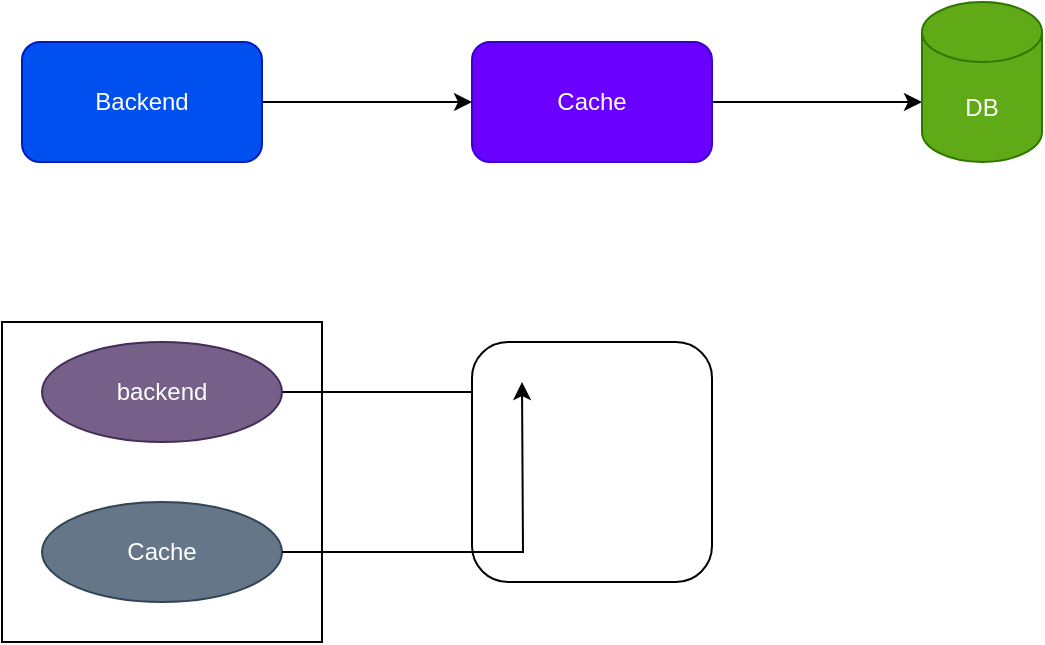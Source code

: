 <mxfile version="24.9.0">
  <diagram name="Page-1" id="Q8pSoCGXSd7IFROrWKjH">
    <mxGraphModel dx="521" dy="557" grid="1" gridSize="10" guides="1" tooltips="1" connect="1" arrows="1" fold="1" page="1" pageScale="1" pageWidth="850" pageHeight="1100" math="0" shadow="0">
      <root>
        <mxCell id="0" />
        <mxCell id="1" parent="0" />
        <mxCell id="wv1nbfLQQ6nY54woq-Y_-7" value="" style="edgeStyle=orthogonalEdgeStyle;rounded=0;orthogonalLoop=1;jettySize=auto;html=1;" edge="1" parent="1" source="wv1nbfLQQ6nY54woq-Y_-1" target="wv1nbfLQQ6nY54woq-Y_-3">
          <mxGeometry relative="1" as="geometry" />
        </mxCell>
        <mxCell id="wv1nbfLQQ6nY54woq-Y_-1" value="Backend" style="rounded=1;whiteSpace=wrap;html=1;fillColor=#0050ef;fontColor=#ffffff;strokeColor=#001DBC;" vertex="1" parent="1">
          <mxGeometry x="80" y="110" width="120" height="60" as="geometry" />
        </mxCell>
        <mxCell id="wv1nbfLQQ6nY54woq-Y_-5" value="" style="edgeStyle=orthogonalEdgeStyle;rounded=0;orthogonalLoop=1;jettySize=auto;html=1;" edge="1" parent="1" source="wv1nbfLQQ6nY54woq-Y_-3" target="wv1nbfLQQ6nY54woq-Y_-4">
          <mxGeometry relative="1" as="geometry">
            <Array as="points">
              <mxPoint x="500" y="140" />
              <mxPoint x="500" y="140" />
            </Array>
          </mxGeometry>
        </mxCell>
        <mxCell id="wv1nbfLQQ6nY54woq-Y_-3" value="Cache" style="rounded=1;whiteSpace=wrap;html=1;fillColor=#6a00ff;fontColor=#ffffff;strokeColor=#3700CC;" vertex="1" parent="1">
          <mxGeometry x="305" y="110" width="120" height="60" as="geometry" />
        </mxCell>
        <mxCell id="wv1nbfLQQ6nY54woq-Y_-4" value="DB" style="shape=cylinder3;whiteSpace=wrap;html=1;boundedLbl=1;backgroundOutline=1;size=15;fillColor=#60a917;fontColor=#ffffff;strokeColor=#2D7600;" vertex="1" parent="1">
          <mxGeometry x="530" y="90" width="60" height="80" as="geometry" />
        </mxCell>
        <mxCell id="wv1nbfLQQ6nY54woq-Y_-8" value="" style="whiteSpace=wrap;html=1;aspect=fixed;" vertex="1" parent="1">
          <mxGeometry x="70" y="250" width="160" height="160" as="geometry" />
        </mxCell>
        <mxCell id="wv1nbfLQQ6nY54woq-Y_-17" style="edgeStyle=orthogonalEdgeStyle;rounded=0;orthogonalLoop=1;jettySize=auto;html=1;" edge="1" parent="1" source="wv1nbfLQQ6nY54woq-Y_-9">
          <mxGeometry relative="1" as="geometry">
            <mxPoint x="330" y="285" as="targetPoint" />
          </mxGeometry>
        </mxCell>
        <mxCell id="wv1nbfLQQ6nY54woq-Y_-9" value="backend" style="ellipse;whiteSpace=wrap;html=1;fillColor=#76608a;fontColor=#ffffff;strokeColor=#432D57;" vertex="1" parent="1">
          <mxGeometry x="90" y="260" width="120" height="50" as="geometry" />
        </mxCell>
        <mxCell id="wv1nbfLQQ6nY54woq-Y_-10" value="Cache" style="ellipse;whiteSpace=wrap;html=1;fillColor=#647687;fontColor=#ffffff;strokeColor=#314354;" vertex="1" parent="1">
          <mxGeometry x="90" y="340" width="120" height="50" as="geometry" />
        </mxCell>
        <mxCell id="wv1nbfLQQ6nY54woq-Y_-11" value="" style="rounded=1;whiteSpace=wrap;html=1;" vertex="1" parent="1">
          <mxGeometry x="305" y="260" width="120" height="120" as="geometry" />
        </mxCell>
        <mxCell id="wv1nbfLQQ6nY54woq-Y_-16" style="edgeStyle=orthogonalEdgeStyle;rounded=0;orthogonalLoop=1;jettySize=auto;html=1;" edge="1" parent="1" source="wv1nbfLQQ6nY54woq-Y_-10">
          <mxGeometry relative="1" as="geometry">
            <mxPoint x="330" y="280" as="targetPoint" />
          </mxGeometry>
        </mxCell>
      </root>
    </mxGraphModel>
  </diagram>
</mxfile>
